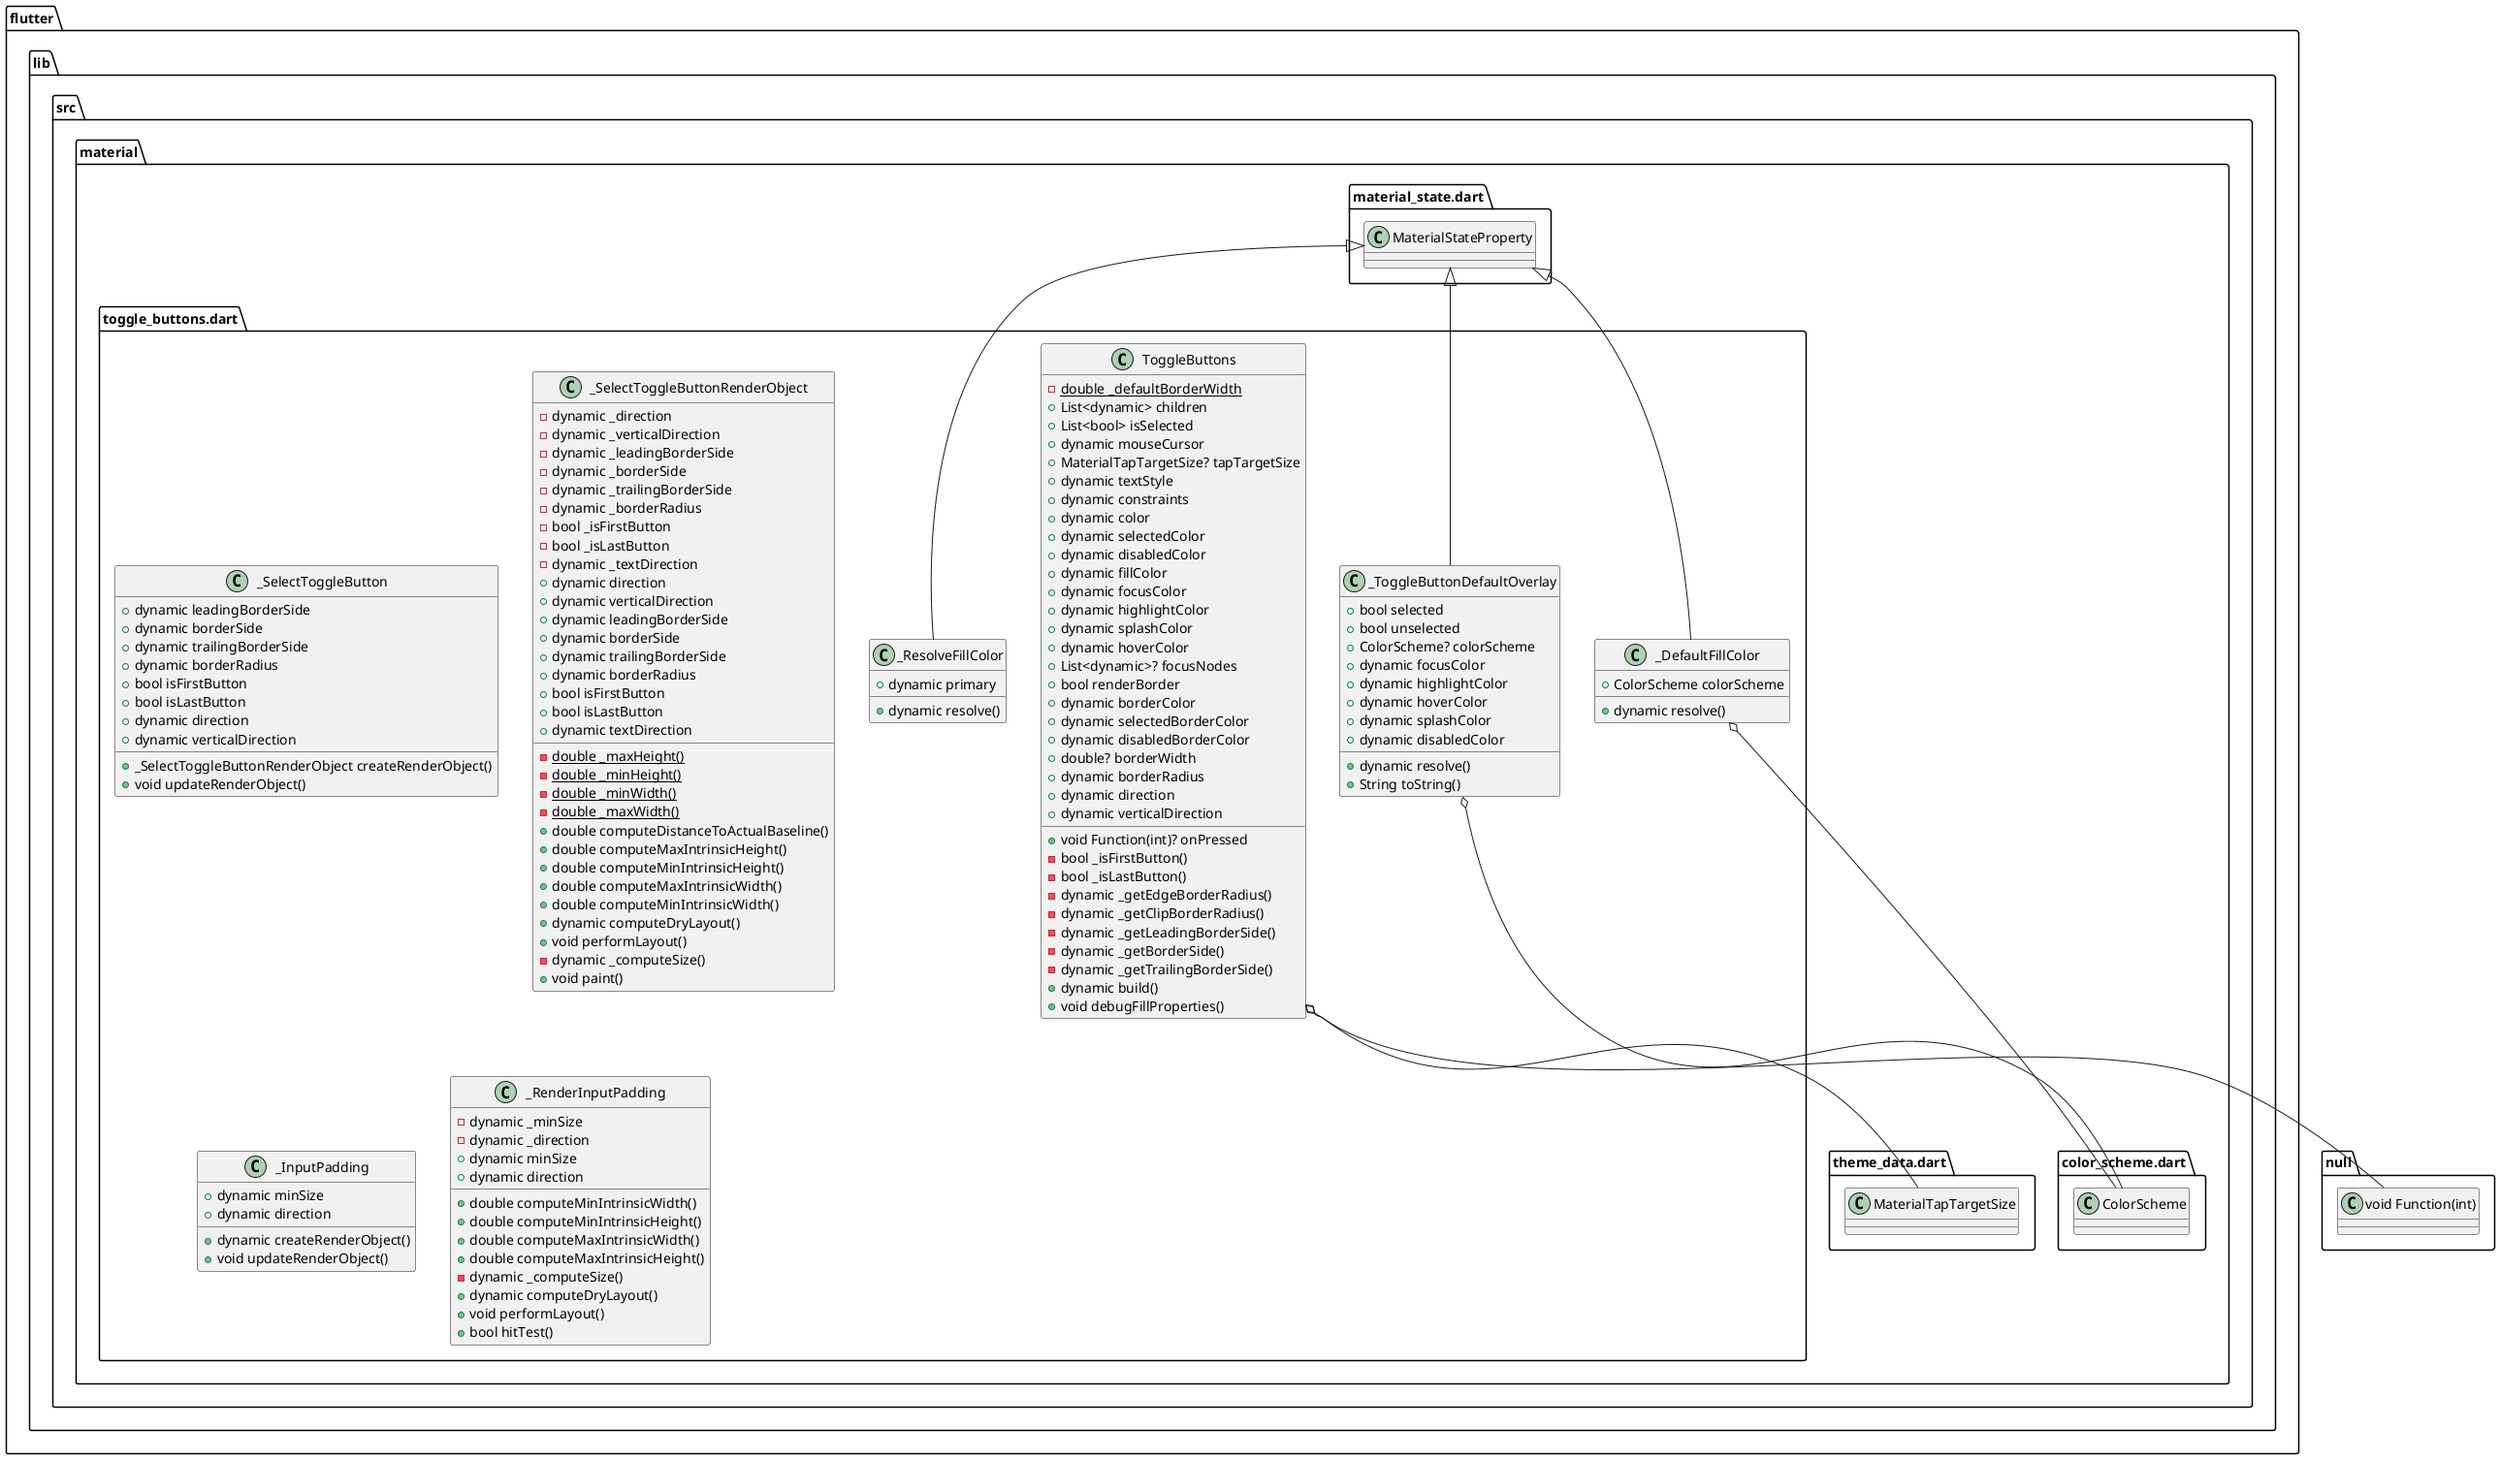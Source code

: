 @startuml
set namespaceSeparator ::

class "flutter::lib::src::material::toggle_buttons.dart::ToggleButtons" {
  {static} -double _defaultBorderWidth
  +List<dynamic> children
  +List<bool> isSelected
  +void Function(int)? onPressed
  +dynamic mouseCursor
  +MaterialTapTargetSize? tapTargetSize
  +dynamic textStyle
  +dynamic constraints
  +dynamic color
  +dynamic selectedColor
  +dynamic disabledColor
  +dynamic fillColor
  +dynamic focusColor
  +dynamic highlightColor
  +dynamic splashColor
  +dynamic hoverColor
  +List<dynamic>? focusNodes
  +bool renderBorder
  +dynamic borderColor
  +dynamic selectedBorderColor
  +dynamic disabledBorderColor
  +double? borderWidth
  +dynamic borderRadius
  +dynamic direction
  +dynamic verticalDirection
  -bool _isFirstButton()
  -bool _isLastButton()
  -dynamic _getEdgeBorderRadius()
  -dynamic _getClipBorderRadius()
  -dynamic _getLeadingBorderSide()
  -dynamic _getBorderSide()
  -dynamic _getTrailingBorderSide()
  +dynamic build()
  +void debugFillProperties()
}

"flutter::lib::src::material::toggle_buttons.dart::ToggleButtons" o-- "null::void Function(int)"
"flutter::lib::src::material::toggle_buttons.dart::ToggleButtons" o-- "flutter::lib::src::material::theme_data.dart::MaterialTapTargetSize"

class "flutter::lib::src::material::toggle_buttons.dart::_ResolveFillColor" {
  +dynamic primary
  +dynamic resolve()
}

"flutter::lib::src::material::material_state.dart::MaterialStateProperty" <|-- "flutter::lib::src::material::toggle_buttons.dart::_ResolveFillColor"

class "flutter::lib::src::material::toggle_buttons.dart::_DefaultFillColor" {
  +ColorScheme colorScheme
  +dynamic resolve()
}

"flutter::lib::src::material::toggle_buttons.dart::_DefaultFillColor" o-- "flutter::lib::src::material::color_scheme.dart::ColorScheme"
"flutter::lib::src::material::material_state.dart::MaterialStateProperty" <|-- "flutter::lib::src::material::toggle_buttons.dart::_DefaultFillColor"

class "flutter::lib::src::material::toggle_buttons.dart::_ToggleButtonDefaultOverlay" {
  +bool selected
  +bool unselected
  +ColorScheme? colorScheme
  +dynamic focusColor
  +dynamic highlightColor
  +dynamic hoverColor
  +dynamic splashColor
  +dynamic disabledColor
  +dynamic resolve()
  +String toString()
}

"flutter::lib::src::material::toggle_buttons.dart::_ToggleButtonDefaultOverlay" o-- "flutter::lib::src::material::color_scheme.dart::ColorScheme"
"flutter::lib::src::material::material_state.dart::MaterialStateProperty" <|-- "flutter::lib::src::material::toggle_buttons.dart::_ToggleButtonDefaultOverlay"

class "flutter::lib::src::material::toggle_buttons.dart::_SelectToggleButton" {
  +dynamic leadingBorderSide
  +dynamic borderSide
  +dynamic trailingBorderSide
  +dynamic borderRadius
  +bool isFirstButton
  +bool isLastButton
  +dynamic direction
  +dynamic verticalDirection
  +_SelectToggleButtonRenderObject createRenderObject()
  +void updateRenderObject()
}

class "flutter::lib::src::material::toggle_buttons.dart::_SelectToggleButtonRenderObject" {
  -dynamic _direction
  -dynamic _verticalDirection
  -dynamic _leadingBorderSide
  -dynamic _borderSide
  -dynamic _trailingBorderSide
  -dynamic _borderRadius
  -bool _isFirstButton
  -bool _isLastButton
  -dynamic _textDirection
  +dynamic direction
  +dynamic verticalDirection
  +dynamic leadingBorderSide
  +dynamic borderSide
  +dynamic trailingBorderSide
  +dynamic borderRadius
  +bool isFirstButton
  +bool isLastButton
  +dynamic textDirection
  {static} -double _maxHeight()
  {static} -double _minHeight()
  {static} -double _minWidth()
  {static} -double _maxWidth()
  +double computeDistanceToActualBaseline()
  +double computeMaxIntrinsicHeight()
  +double computeMinIntrinsicHeight()
  +double computeMaxIntrinsicWidth()
  +double computeMinIntrinsicWidth()
  +dynamic computeDryLayout()
  +void performLayout()
  -dynamic _computeSize()
  +void paint()
}

class "flutter::lib::src::material::toggle_buttons.dart::_InputPadding" {
  +dynamic minSize
  +dynamic direction
  +dynamic createRenderObject()
  +void updateRenderObject()
}

class "flutter::lib::src::material::toggle_buttons.dart::_RenderInputPadding" {
  -dynamic _minSize
  -dynamic _direction
  +dynamic minSize
  +dynamic direction
  +double computeMinIntrinsicWidth()
  +double computeMinIntrinsicHeight()
  +double computeMaxIntrinsicWidth()
  +double computeMaxIntrinsicHeight()
  -dynamic _computeSize()
  +dynamic computeDryLayout()
  +void performLayout()
  +bool hitTest()
}


@enduml